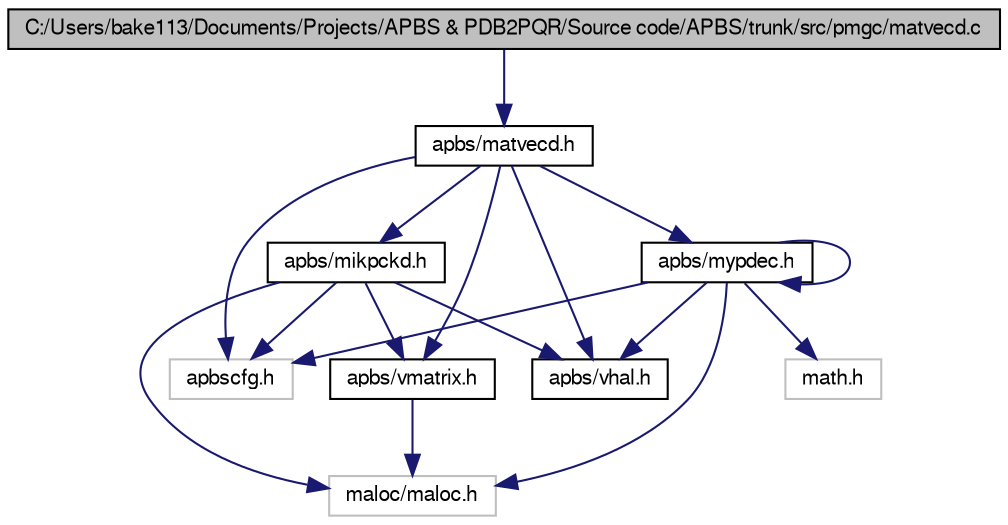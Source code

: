 digraph G
{
  edge [fontname="FreeSans",fontsize="10",labelfontname="FreeSans",labelfontsize="10"];
  node [fontname="FreeSans",fontsize="10",shape=record];
  Node1 [label="C:/Users/bake113/Documents/Projects/APBS & PDB2PQR/Source code/APBS/trunk/src/pmgc/matvecd.c",height=0.2,width=0.4,color="black", fillcolor="grey75", style="filled" fontcolor="black"];
  Node1 -> Node2 [color="midnightblue",fontsize="10",style="solid",fontname="FreeSans"];
  Node2 [label="apbs/matvecd.h",height=0.2,width=0.4,color="black", fillcolor="white", style="filled",URL="$matvecd_8h_source.html"];
  Node2 -> Node3 [color="midnightblue",fontsize="10",style="solid",fontname="FreeSans"];
  Node3 [label="apbscfg.h",height=0.2,width=0.4,color="grey75", fillcolor="white", style="filled"];
  Node2 -> Node4 [color="midnightblue",fontsize="10",style="solid",fontname="FreeSans"];
  Node4 [label="apbs/vhal.h",height=0.2,width=0.4,color="black", fillcolor="white", style="filled",URL="$vhal_8h.html",tooltip="Contains generic macro definitions for APBS."];
  Node2 -> Node5 [color="midnightblue",fontsize="10",style="solid",fontname="FreeSans"];
  Node5 [label="apbs/vmatrix.h",height=0.2,width=0.4,color="black", fillcolor="white", style="filled",URL="$vmatrix_8h.html",tooltip="Contains inclusions for matrix data wrappers."];
  Node5 -> Node6 [color="midnightblue",fontsize="10",style="solid",fontname="FreeSans"];
  Node6 [label="maloc/maloc.h",height=0.2,width=0.4,color="grey75", fillcolor="white", style="filled"];
  Node2 -> Node7 [color="midnightblue",fontsize="10",style="solid",fontname="FreeSans"];
  Node7 [label="apbs/mikpckd.h",height=0.2,width=0.4,color="black", fillcolor="white", style="filled",URL="$mikpckd_8h_source.html"];
  Node7 -> Node6 [color="midnightblue",fontsize="10",style="solid",fontname="FreeSans"];
  Node7 -> Node3 [color="midnightblue",fontsize="10",style="solid",fontname="FreeSans"];
  Node7 -> Node4 [color="midnightblue",fontsize="10",style="solid",fontname="FreeSans"];
  Node7 -> Node5 [color="midnightblue",fontsize="10",style="solid",fontname="FreeSans"];
  Node2 -> Node8 [color="midnightblue",fontsize="10",style="solid",fontname="FreeSans"];
  Node8 [label="apbs/mypdec.h",height=0.2,width=0.4,color="black", fillcolor="white", style="filled",URL="$mypdec_8h_source.html"];
  Node8 -> Node6 [color="midnightblue",fontsize="10",style="solid",fontname="FreeSans"];
  Node8 -> Node3 [color="midnightblue",fontsize="10",style="solid",fontname="FreeSans"];
  Node8 -> Node9 [color="midnightblue",fontsize="10",style="solid",fontname="FreeSans"];
  Node9 [label="math.h",height=0.2,width=0.4,color="grey75", fillcolor="white", style="filled"];
  Node8 -> Node4 [color="midnightblue",fontsize="10",style="solid",fontname="FreeSans"];
  Node8 -> Node8 [color="midnightblue",fontsize="10",style="solid",fontname="FreeSans"];
}
